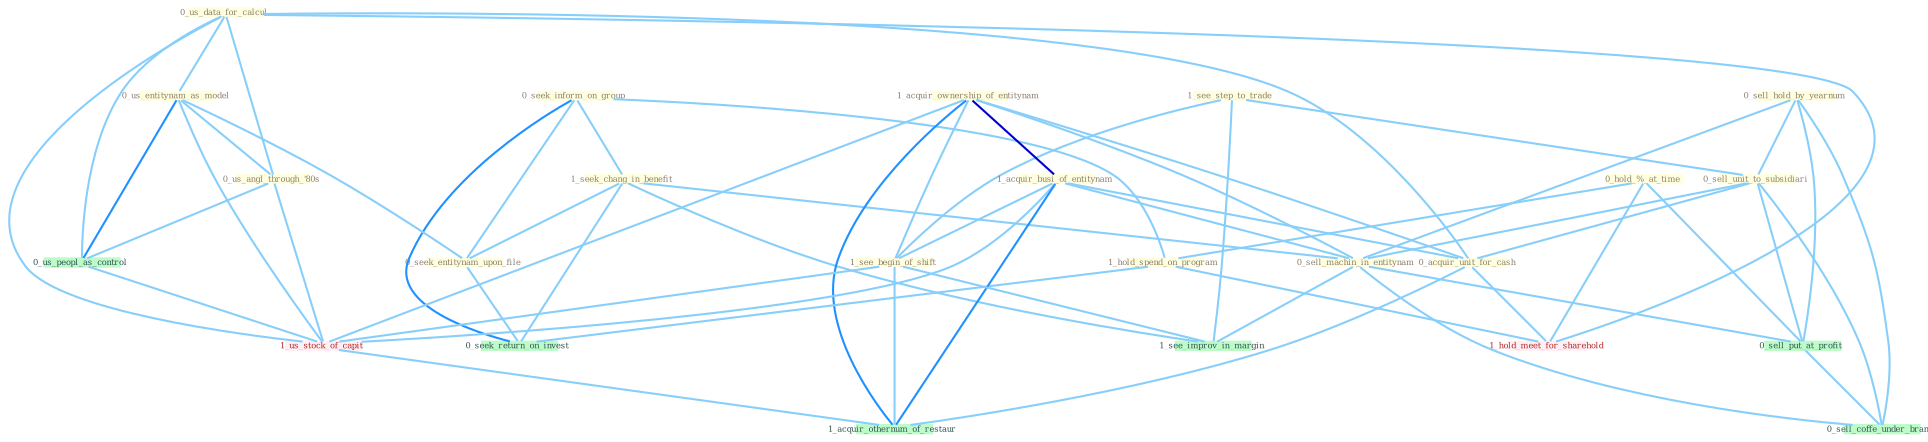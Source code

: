 Graph G{ 
    node
    [shape=polygon,style=filled,width=.5,height=.06,color="#BDFCC9",fixedsize=true,fontsize=4,
    fontcolor="#2f4f4f"];
    {node
    [color="#ffffe0", fontcolor="#8b7d6b"] "0_seek_inform_on_group " "0_us_data_for_calcul " "0_hold_%_at_time " "1_see_step_to_trade " "0_us_entitynam_as_model " "1_seek_chang_in_benefit " "0_us_angl_through_'80s " "1_acquir_ownership_of_entitynam " "1_hold_spend_on_program " "0_sell_hold_by_yearnum " "1_acquir_busi_of_entitynam " "0_sell_unit_to_subsidiari " "1_see_begin_of_shift " "0_seek_entitynam_upon_file " "0_sell_machin_in_entitynam " "0_acquir_unit_for_cash "}
{node [color="#fff0f5", fontcolor="#b22222"] "1_us_stock_of_capit " "1_hold_meet_for_sharehold "}
edge [color="#B0E2FF"];

	"0_seek_inform_on_group " -- "1_seek_chang_in_benefit " [w="1", color="#87cefa" ];
	"0_seek_inform_on_group " -- "1_hold_spend_on_program " [w="1", color="#87cefa" ];
	"0_seek_inform_on_group " -- "0_seek_entitynam_upon_file " [w="1", color="#87cefa" ];
	"0_seek_inform_on_group " -- "0_seek_return_on_invest " [w="2", color="#1e90ff" , len=0.8];
	"0_us_data_for_calcul " -- "0_us_entitynam_as_model " [w="1", color="#87cefa" ];
	"0_us_data_for_calcul " -- "0_us_angl_through_'80s " [w="1", color="#87cefa" ];
	"0_us_data_for_calcul " -- "0_acquir_unit_for_cash " [w="1", color="#87cefa" ];
	"0_us_data_for_calcul " -- "0_us_peopl_as_control " [w="1", color="#87cefa" ];
	"0_us_data_for_calcul " -- "1_us_stock_of_capit " [w="1", color="#87cefa" ];
	"0_us_data_for_calcul " -- "1_hold_meet_for_sharehold " [w="1", color="#87cefa" ];
	"0_hold_%_at_time " -- "1_hold_spend_on_program " [w="1", color="#87cefa" ];
	"0_hold_%_at_time " -- "0_sell_put_at_profit " [w="1", color="#87cefa" ];
	"0_hold_%_at_time " -- "1_hold_meet_for_sharehold " [w="1", color="#87cefa" ];
	"1_see_step_to_trade " -- "0_sell_unit_to_subsidiari " [w="1", color="#87cefa" ];
	"1_see_step_to_trade " -- "1_see_begin_of_shift " [w="1", color="#87cefa" ];
	"1_see_step_to_trade " -- "1_see_improv_in_margin " [w="1", color="#87cefa" ];
	"0_us_entitynam_as_model " -- "0_us_angl_through_'80s " [w="1", color="#87cefa" ];
	"0_us_entitynam_as_model " -- "0_seek_entitynam_upon_file " [w="1", color="#87cefa" ];
	"0_us_entitynam_as_model " -- "0_us_peopl_as_control " [w="2", color="#1e90ff" , len=0.8];
	"0_us_entitynam_as_model " -- "1_us_stock_of_capit " [w="1", color="#87cefa" ];
	"1_seek_chang_in_benefit " -- "0_seek_entitynam_upon_file " [w="1", color="#87cefa" ];
	"1_seek_chang_in_benefit " -- "0_sell_machin_in_entitynam " [w="1", color="#87cefa" ];
	"1_seek_chang_in_benefit " -- "0_seek_return_on_invest " [w="1", color="#87cefa" ];
	"1_seek_chang_in_benefit " -- "1_see_improv_in_margin " [w="1", color="#87cefa" ];
	"0_us_angl_through_'80s " -- "0_us_peopl_as_control " [w="1", color="#87cefa" ];
	"0_us_angl_through_'80s " -- "1_us_stock_of_capit " [w="1", color="#87cefa" ];
	"1_acquir_ownership_of_entitynam " -- "1_acquir_busi_of_entitynam " [w="3", color="#0000cd" , len=0.6];
	"1_acquir_ownership_of_entitynam " -- "1_see_begin_of_shift " [w="1", color="#87cefa" ];
	"1_acquir_ownership_of_entitynam " -- "0_sell_machin_in_entitynam " [w="1", color="#87cefa" ];
	"1_acquir_ownership_of_entitynam " -- "0_acquir_unit_for_cash " [w="1", color="#87cefa" ];
	"1_acquir_ownership_of_entitynam " -- "1_us_stock_of_capit " [w="1", color="#87cefa" ];
	"1_acquir_ownership_of_entitynam " -- "1_acquir_othernum_of_restaur " [w="2", color="#1e90ff" , len=0.8];
	"1_hold_spend_on_program " -- "0_seek_return_on_invest " [w="1", color="#87cefa" ];
	"1_hold_spend_on_program " -- "1_hold_meet_for_sharehold " [w="1", color="#87cefa" ];
	"0_sell_hold_by_yearnum " -- "0_sell_unit_to_subsidiari " [w="1", color="#87cefa" ];
	"0_sell_hold_by_yearnum " -- "0_sell_machin_in_entitynam " [w="1", color="#87cefa" ];
	"0_sell_hold_by_yearnum " -- "0_sell_put_at_profit " [w="1", color="#87cefa" ];
	"0_sell_hold_by_yearnum " -- "0_sell_coffe_under_brand " [w="1", color="#87cefa" ];
	"1_acquir_busi_of_entitynam " -- "1_see_begin_of_shift " [w="1", color="#87cefa" ];
	"1_acquir_busi_of_entitynam " -- "0_sell_machin_in_entitynam " [w="1", color="#87cefa" ];
	"1_acquir_busi_of_entitynam " -- "0_acquir_unit_for_cash " [w="1", color="#87cefa" ];
	"1_acquir_busi_of_entitynam " -- "1_us_stock_of_capit " [w="1", color="#87cefa" ];
	"1_acquir_busi_of_entitynam " -- "1_acquir_othernum_of_restaur " [w="2", color="#1e90ff" , len=0.8];
	"0_sell_unit_to_subsidiari " -- "0_sell_machin_in_entitynam " [w="1", color="#87cefa" ];
	"0_sell_unit_to_subsidiari " -- "0_acquir_unit_for_cash " [w="1", color="#87cefa" ];
	"0_sell_unit_to_subsidiari " -- "0_sell_put_at_profit " [w="1", color="#87cefa" ];
	"0_sell_unit_to_subsidiari " -- "0_sell_coffe_under_brand " [w="1", color="#87cefa" ];
	"1_see_begin_of_shift " -- "1_us_stock_of_capit " [w="1", color="#87cefa" ];
	"1_see_begin_of_shift " -- "1_see_improv_in_margin " [w="1", color="#87cefa" ];
	"1_see_begin_of_shift " -- "1_acquir_othernum_of_restaur " [w="1", color="#87cefa" ];
	"0_seek_entitynam_upon_file " -- "0_seek_return_on_invest " [w="1", color="#87cefa" ];
	"0_sell_machin_in_entitynam " -- "0_sell_put_at_profit " [w="1", color="#87cefa" ];
	"0_sell_machin_in_entitynam " -- "1_see_improv_in_margin " [w="1", color="#87cefa" ];
	"0_sell_machin_in_entitynam " -- "0_sell_coffe_under_brand " [w="1", color="#87cefa" ];
	"0_acquir_unit_for_cash " -- "1_hold_meet_for_sharehold " [w="1", color="#87cefa" ];
	"0_acquir_unit_for_cash " -- "1_acquir_othernum_of_restaur " [w="1", color="#87cefa" ];
	"0_us_peopl_as_control " -- "1_us_stock_of_capit " [w="1", color="#87cefa" ];
	"0_sell_put_at_profit " -- "0_sell_coffe_under_brand " [w="1", color="#87cefa" ];
	"1_us_stock_of_capit " -- "1_acquir_othernum_of_restaur " [w="1", color="#87cefa" ];
}